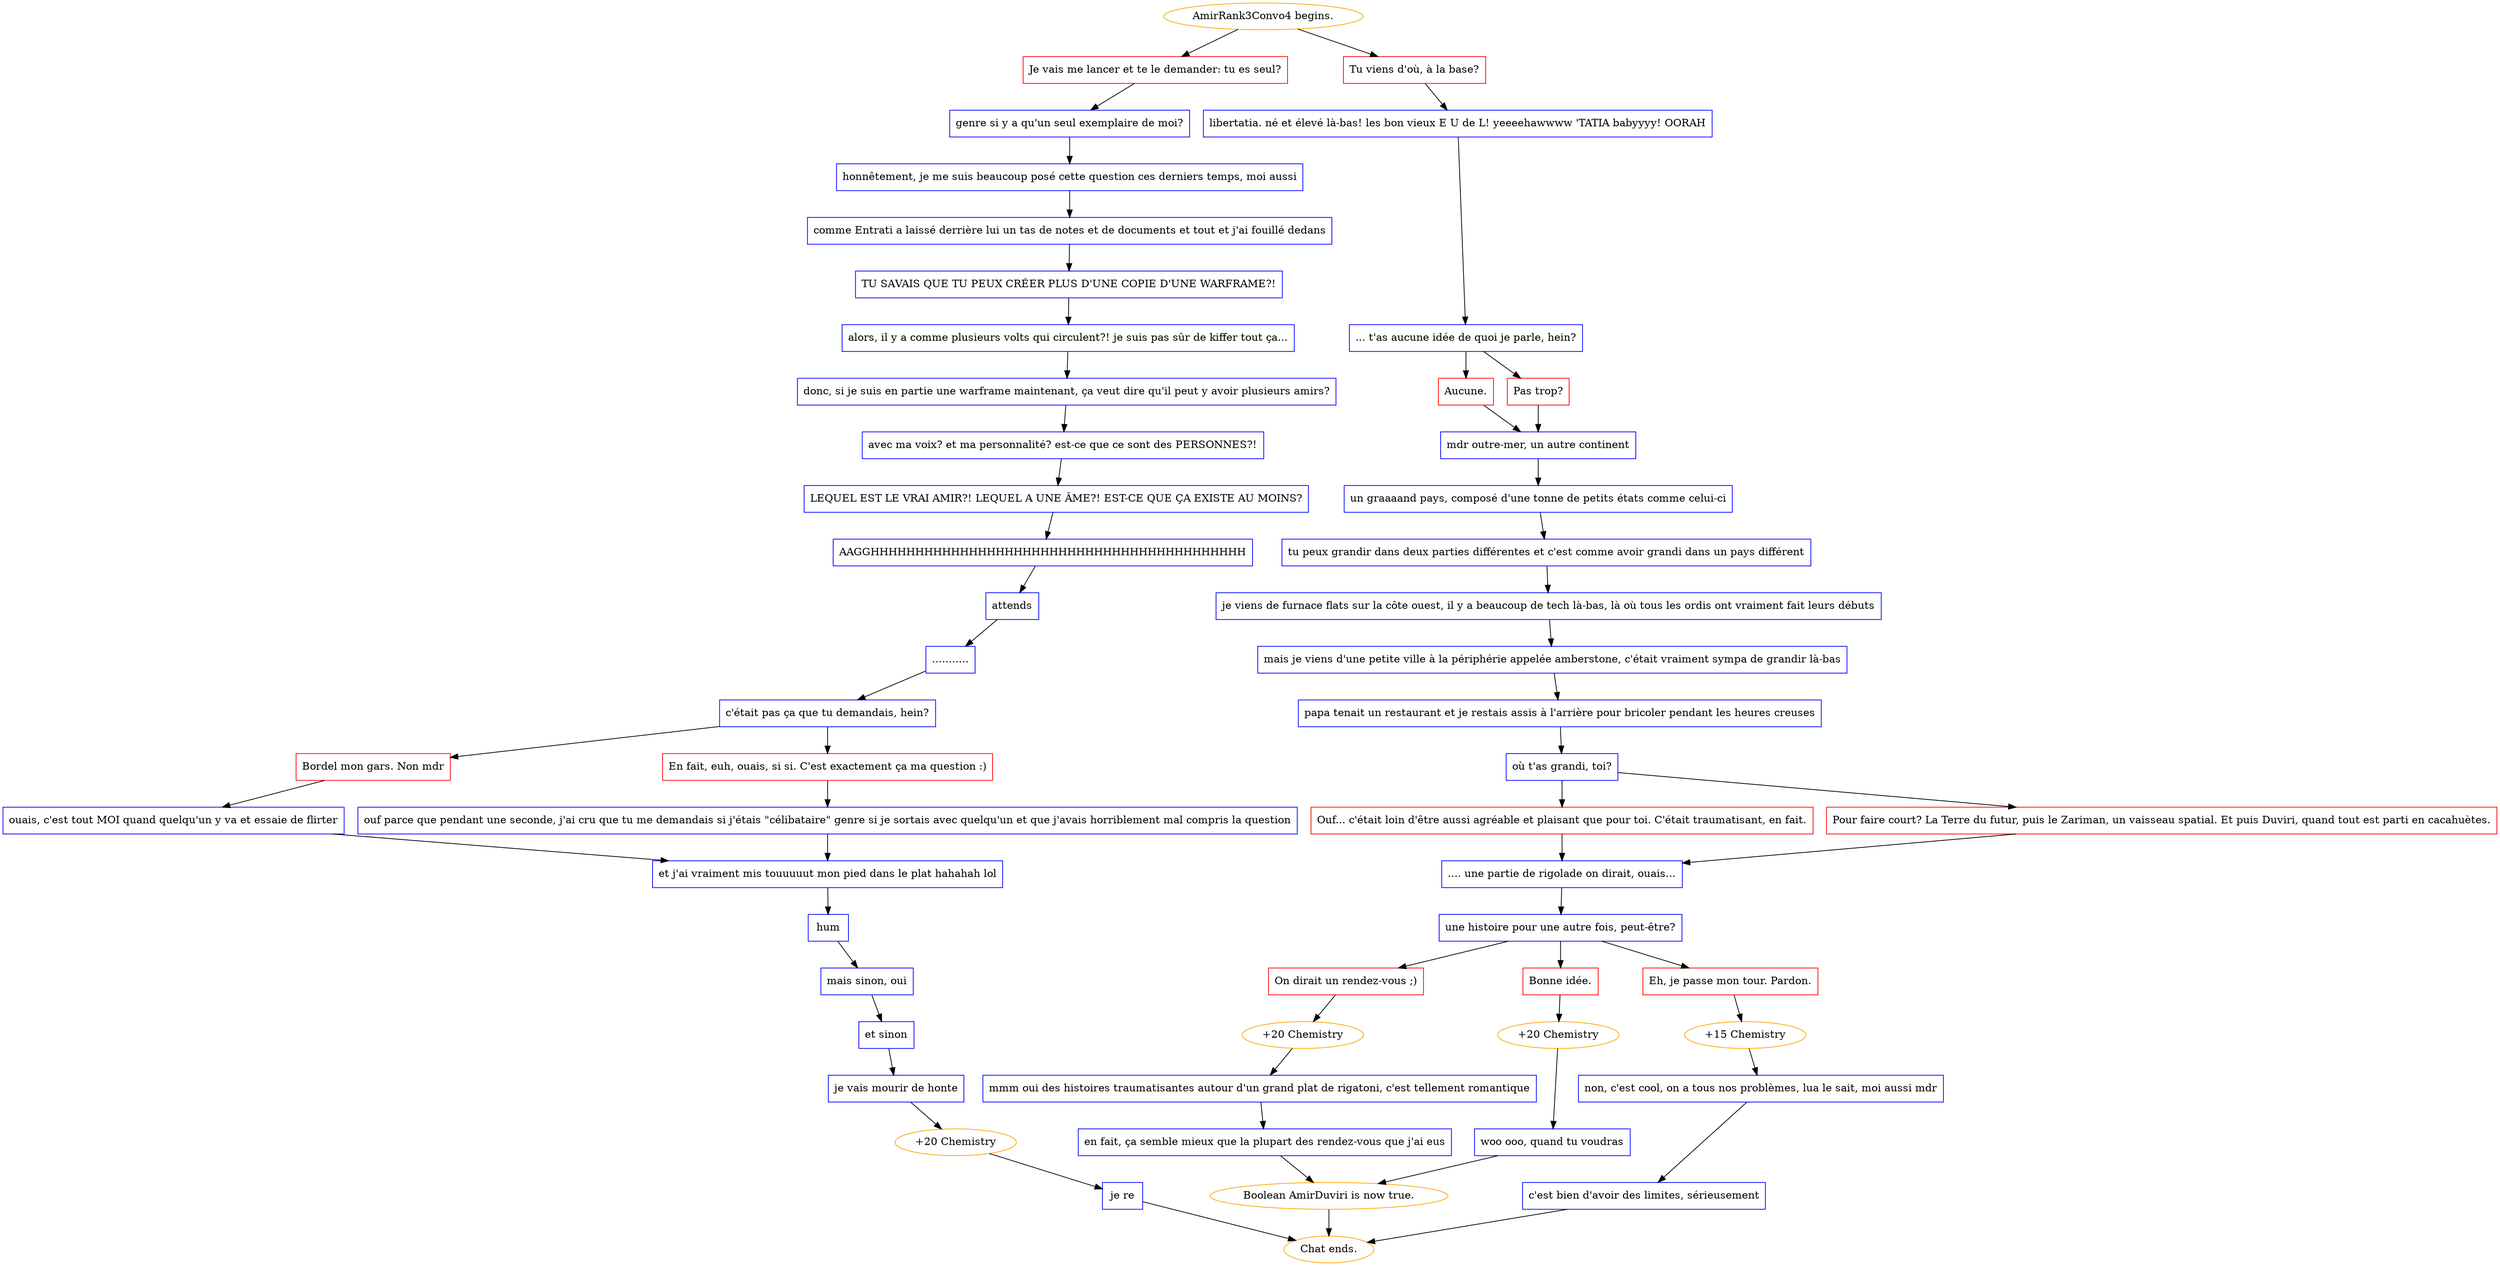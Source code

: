 digraph {
	"AmirRank3Convo4 begins." [color=orange];
		"AmirRank3Convo4 begins." -> j4247605472;
		"AmirRank3Convo4 begins." -> j219054622;
	j4247605472 [label="Je vais me lancer et te le demander: tu es seul?",shape=box,color=red];
		j4247605472 -> j3154581227;
	j219054622 [label="Tu viens d'où, à la base?",shape=box,color=red];
		j219054622 -> j807404451;
	j3154581227 [label="genre si y a qu'un seul exemplaire de moi?",shape=box,color=blue];
		j3154581227 -> j255528183;
	j807404451 [label="libertatia. né et élevé là-bas! les bon vieux E U de L! yeeeehawwww 'TATIA babyyyy! OORAH",shape=box,color=blue];
		j807404451 -> j678763140;
	j255528183 [label="honnêtement, je me suis beaucoup posé cette question ces derniers temps, moi aussi",shape=box,color=blue];
		j255528183 -> j1804848202;
	j678763140 [label="... t'as aucune idée de quoi je parle, hein?",shape=box,color=blue];
		j678763140 -> j2581959901;
		j678763140 -> j1118393539;
	j1804848202 [label="comme Entrati a laissé derrière lui un tas de notes et de documents et tout et j'ai fouillé dedans",shape=box,color=blue];
		j1804848202 -> j2001374886;
	j2581959901 [label="Aucune.",shape=box,color=red];
		j2581959901 -> j1827051521;
	j1118393539 [label="Pas trop?",shape=box,color=red];
		j1118393539 -> j1827051521;
	j2001374886 [label="TU SAVAIS QUE TU PEUX CRÉER PLUS D'UNE COPIE D'UNE WARFRAME?!",shape=box,color=blue];
		j2001374886 -> j3600577148;
	j1827051521 [label="mdr outre-mer, un autre continent",shape=box,color=blue];
		j1827051521 -> j1698437298;
	j3600577148 [label="alors, il y a comme plusieurs volts qui circulent?! je suis pas sûr de kiffer tout ça...",shape=box,color=blue];
		j3600577148 -> j1641944419;
	j1698437298 [label="un graaaand pays, composé d'une tonne de petits états comme celui-ci",shape=box,color=blue];
		j1698437298 -> j3773462232;
	j1641944419 [label="donc, si je suis en partie une warframe maintenant, ça veut dire qu'il peut y avoir plusieurs amirs?",shape=box,color=blue];
		j1641944419 -> j2488075540;
	j3773462232 [label="tu peux grandir dans deux parties différentes et c'est comme avoir grandi dans un pays différent",shape=box,color=blue];
		j3773462232 -> j2064038477;
	j2488075540 [label="avec ma voix? et ma personnalité? est-ce que ce sont des PERSONNES?!",shape=box,color=blue];
		j2488075540 -> j684358380;
	j2064038477 [label="je viens de furnace flats sur la côte ouest, il y a beaucoup de tech là-bas, là où tous les ordis ont vraiment fait leurs débuts",shape=box,color=blue];
		j2064038477 -> j3027919029;
	j684358380 [label="LEQUEL EST LE VRAI AMIR?! LEQUEL A UNE ÂME?! EST-CE QUE ÇA EXISTE AU MOINS?",shape=box,color=blue];
		j684358380 -> j85330158;
	j3027919029 [label="mais je viens d'une petite ville à la périphérie appelée amberstone, c'était vraiment sympa de grandir là-bas",shape=box,color=blue];
		j3027919029 -> j2682536009;
	j85330158 [label="AAGGHHHHHHHHHHHHHHHHHHHHHHHHHHHHHHHHHHHHHHHHHH",shape=box,color=blue];
		j85330158 -> j889694153;
	j2682536009 [label="papa tenait un restaurant et je restais assis à l'arrière pour bricoler pendant les heures creuses",shape=box,color=blue];
		j2682536009 -> j1792868977;
	j889694153 [label="attends",shape=box,color=blue];
		j889694153 -> j1828183813;
	j1792868977 [label="où t'as grandi, toi?",shape=box,color=blue];
		j1792868977 -> j1589868340;
		j1792868977 -> j3206085481;
	j1828183813 [label="...........",shape=box,color=blue];
		j1828183813 -> j1387517133;
	j1589868340 [label="Ouf... c'était loin d'être aussi agréable et plaisant que pour toi. C'était traumatisant, en fait.",shape=box,color=red];
		j1589868340 -> j375102523;
	j3206085481 [label="Pour faire court? La Terre du futur, puis le Zariman, un vaisseau spatial. Et puis Duviri, quand tout est parti en cacahuètes.",shape=box,color=red];
		j3206085481 -> j375102523;
	j1387517133 [label="c'était pas ça que tu demandais, hein?",shape=box,color=blue];
		j1387517133 -> j3228876759;
		j1387517133 -> j1520946604;
	j375102523 [label=".... une partie de rigolade on dirait, ouais...",shape=box,color=blue];
		j375102523 -> j2013400014;
	j3228876759 [label="Bordel mon gars. Non mdr",shape=box,color=red];
		j3228876759 -> j1727799576;
	j1520946604 [label="En fait, euh, ouais, si si. C'est exactement ça ma question :)",shape=box,color=red];
		j1520946604 -> j3010700290;
	j2013400014 [label="une histoire pour une autre fois, peut-être?",shape=box,color=blue];
		j2013400014 -> j3042883998;
		j2013400014 -> j3856670728;
		j2013400014 -> j2348929632;
	j1727799576 [label="ouais, c'est tout MOI quand quelqu'un y va et essaie de flirter",shape=box,color=blue];
		j1727799576 -> j4079331604;
	j3010700290 [label="ouf parce que pendant une seconde, j'ai cru que tu me demandais si j'étais \"célibataire\" genre si je sortais avec quelqu'un et que j'avais horriblement mal compris la question",shape=box,color=blue];
		j3010700290 -> j4079331604;
	j3042883998 [label="On dirait un rendez-vous ;)",shape=box,color=red];
		j3042883998 -> j3119147423;
	j3856670728 [label="Bonne idée.",shape=box,color=red];
		j3856670728 -> j2395717106;
	j2348929632 [label="Eh, je passe mon tour. Pardon.",shape=box,color=red];
		j2348929632 -> j3892585355;
	j4079331604 [label="et j'ai vraiment mis touuuuut mon pied dans le plat hahahah lol",shape=box,color=blue];
		j4079331604 -> j3058200486;
	j3119147423 [label="+20 Chemistry",color=orange];
		j3119147423 -> j472399334;
	j2395717106 [label="+20 Chemistry",color=orange];
		j2395717106 -> j3807532829;
	j3892585355 [label="+15 Chemistry",color=orange];
		j3892585355 -> j118298969;
	j3058200486 [label="hum",shape=box,color=blue];
		j3058200486 -> j3570868161;
	j472399334 [label="mmm oui des histoires traumatisantes autour d'un grand plat de rigatoni, c'est tellement romantique",shape=box,color=blue];
		j472399334 -> j2195334135;
	j3807532829 [label="woo ooo, quand tu voudras",shape=box,color=blue];
		j3807532829 -> j647457247;
	j118298969 [label="non, c'est cool, on a tous nos problèmes, lua le sait, moi aussi mdr",shape=box,color=blue];
		j118298969 -> j1654595944;
	j3570868161 [label="mais sinon, oui",shape=box,color=blue];
		j3570868161 -> j2505554256;
	j2195334135 [label="en fait, ça semble mieux que la plupart des rendez-vous que j'ai eus",shape=box,color=blue];
		j2195334135 -> j647457247;
	j647457247 [label="Boolean AmirDuviri is now true.",color=orange];
		j647457247 -> "Chat ends.";
	j1654595944 [label="c'est bien d'avoir des limites, sérieusement",shape=box,color=blue];
		j1654595944 -> "Chat ends.";
	j2505554256 [label="et sinon",shape=box,color=blue];
		j2505554256 -> j1157964065;
	"Chat ends." [color=orange];
	j1157964065 [label="je vais mourir de honte",shape=box,color=blue];
		j1157964065 -> j2841965534;
	j2841965534 [label="+20 Chemistry",color=orange];
		j2841965534 -> j3085567899;
	j3085567899 [label="je re",shape=box,color=blue];
		j3085567899 -> "Chat ends.";
}